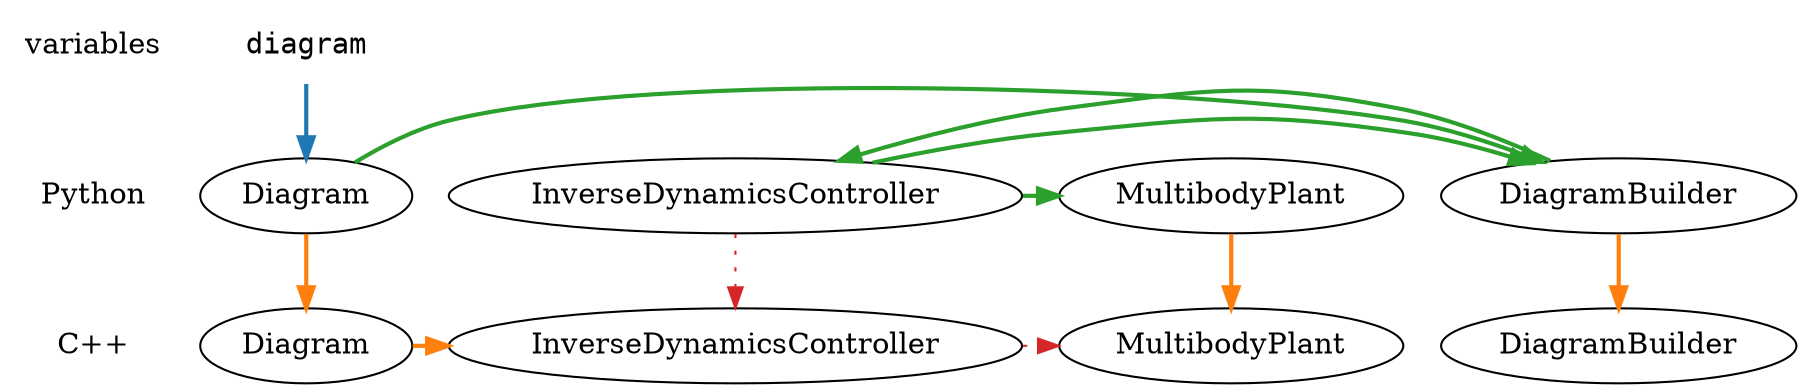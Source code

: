 digraph G {
  {
    node [shape=plaintext];
    edge [style=invis];
    variables -> Python -> "C++";
  }
  {
    node [shape=plaintext, fontname="Courier"];
    diagram;
  }
  
  pymbp [label="MultibodyPlant"];
  cmbp [label="MultibodyPlant"];
  pydb [label="DiagramBuilder"];
  cdb [label="DiagramBuilder"];
  pyidc [label="InverseDynamicsController"];
  cidc [label="InverseDynamicsController"];
  pydgm [label="Diagram"];
  cdgm [label="Diagram"];
  
  { rank = same; variables; diagram; }
  { rank = same; Python; pymbp; pydb; pyidc; pydgm; }
  { rank = same; "C++"; cmbp; cdb; cidc; cdgm; }
  
  {
    edge [color="#1F77B4", style=bold];
    diagram -> pydgm;
  }
  
  {
    edge [color="#FF7F0E", style=bold];
    pydb -> cdb;
    pymbp -> cmbp;
    pydgm -> cdgm;
    cdgm -> cidc;
  }
  
  {
    edge [color="#2CA02C", style=bold constraint=false];
    pyidc -> pydb;
    pydb -> pyidc;
    pyidc -> pymbp;
    pydgm -> pydb;
  }
  
  {
    edge [color="#D62728", style=dotted];
    pyidc -> cidc;
    cidc -> cmbp;
  }
}

